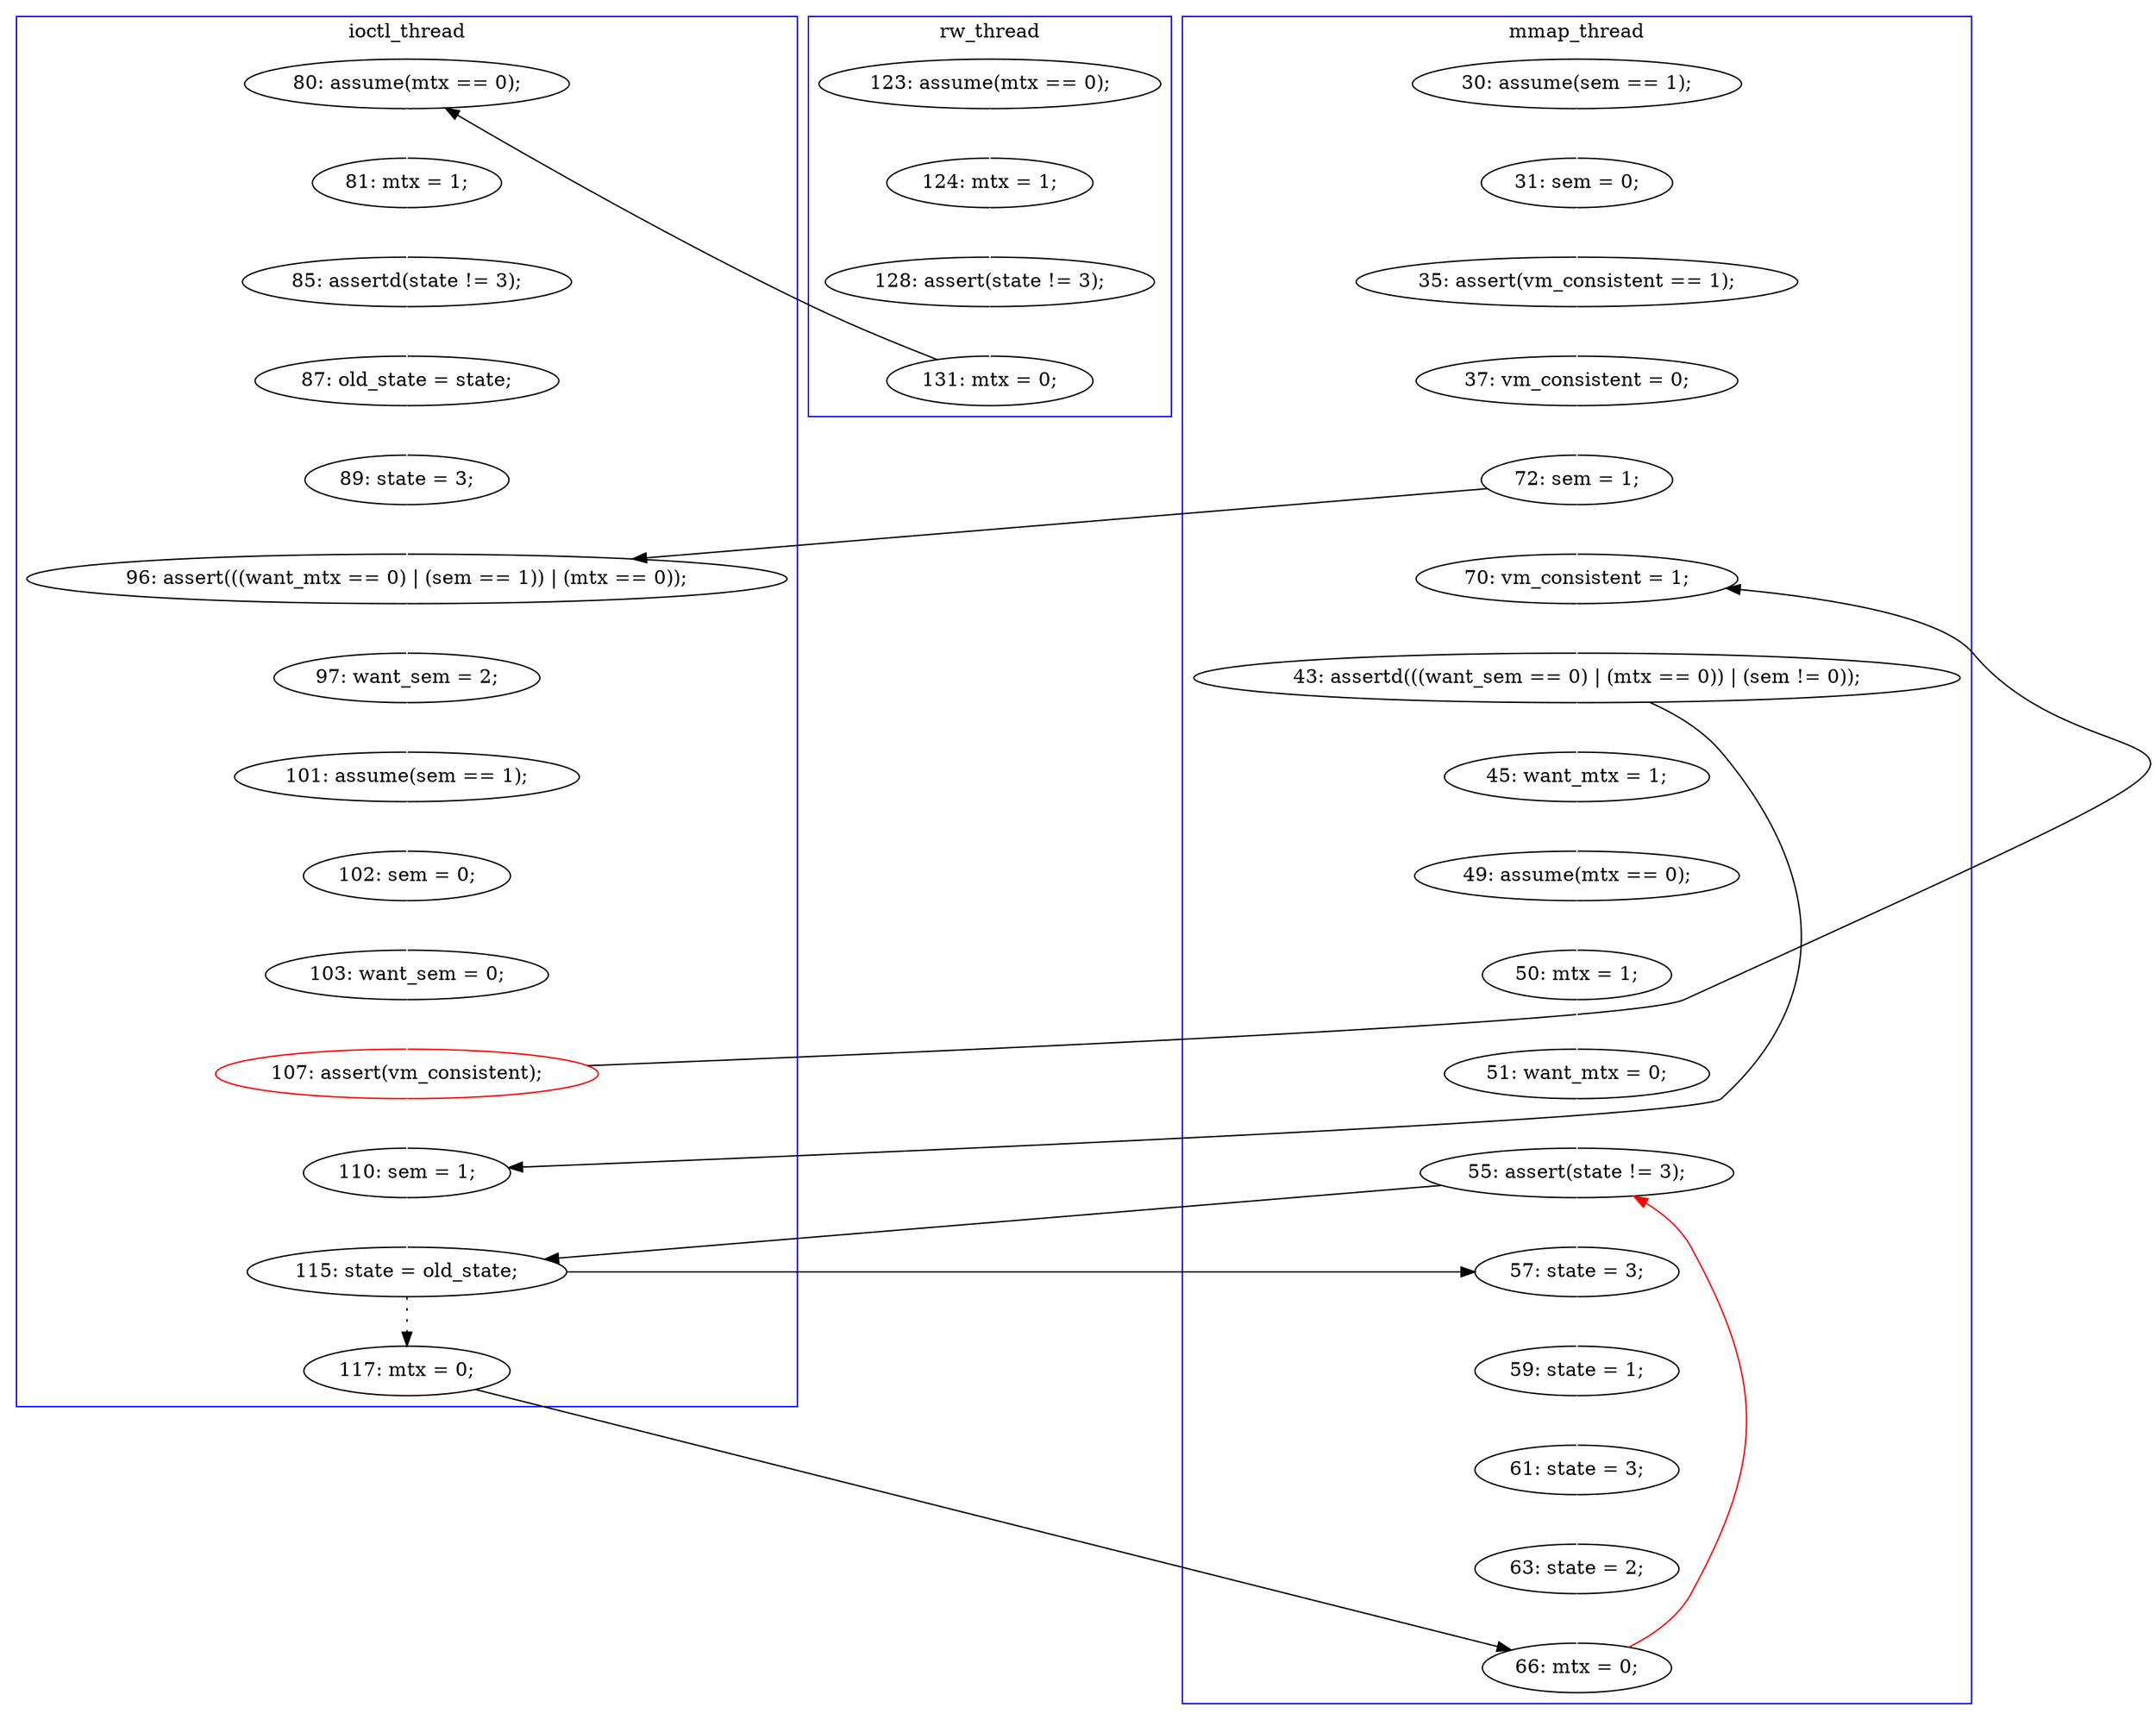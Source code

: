 digraph Counterexample {
	43 -> 46 [color = white, style = solid]
	44 -> 46 [color = black, style = solid, constraint = false]
	28 -> 30 [color = white, style = solid]
	41 -> 43 [color = white, style = solid]
	19 -> 20 [color = white, style = solid]
	26 -> 28 [color = white, style = solid]
	35 -> 36 [color = black, style = solid, constraint = false]
	40 -> 41 [color = white, style = solid]
	44 -> 45 [color = black, style = dotted]
	35 -> 42 [color = white, style = solid]
	37 -> 42 [color = black, style = solid, constraint = false]
	23 -> 25 [color = white, style = solid]
	31 -> 32 [color = white, style = solid]
	25 -> 26 [color = white, style = solid]
	34 -> 35 [color = white, style = solid]
	18 -> 21 [color = white, style = solid]
	13 -> 14 [color = white, style = solid]
	37 -> 38 [color = white, style = solid]
	36 -> 37 [color = white, style = solid]
	38 -> 39 [color = white, style = solid]
	30 -> 31 [color = white, style = solid]
	46 -> 47 [color = white, style = solid]
	47 -> 49 [color = white, style = solid]
	14 -> 18 [color = white, style = solid]
	42 -> 44 [color = white, style = solid]
	16 -> 19 [color = white, style = solid]
	24 -> 30 [color = black, style = solid, constraint = false]
	50 -> 51 [color = white, style = solid]
	22 -> 23 [color = white, style = solid]
	51 -> 43 [color = red, style = solid, constraint = false]
	21 -> 24 [color = white, style = solid]
	15 -> 16 [color = white, style = solid]
	24 -> 36 [color = white, style = solid]
	32 -> 33 [color = white, style = solid]
	39 -> 40 [color = white, style = solid]
	20 -> 22 [color = black, style = solid, constraint = false]
	43 -> 44 [color = black, style = solid, constraint = false]
	45 -> 51 [color = black, style = solid, constraint = false]
	33 -> 34 [color = white, style = solid]
	49 -> 50 [color = white, style = solid]
	subgraph cluster3 {
		label = rw_thread
		color = blue
		16  [label = "124: mtx = 1;"]
		19  [label = "128: assert(state != 3);"]
		15  [label = "123: assume(mtx == 0);"]
		20  [label = "131: mtx = 0;"]
	}
	subgraph cluster1 {
		label = mmap_thread
		color = blue
		40  [label = "50: mtx = 1;"]
		46  [label = "57: state = 3;"]
		13  [label = "30: assume(sem == 1);"]
		37  [label = "43: assertd(((want_sem == 0) | (mtx == 0)) | (sem != 0));"]
		14  [label = "31: sem = 0;"]
		51  [label = "66: mtx = 0;"]
		38  [label = "45: want_mtx = 1;"]
		49  [label = "61: state = 3;"]
		47  [label = "59: state = 1;"]
		41  [label = "51: want_mtx = 0;"]
		36  [label = "70: vm_consistent = 1;"]
		39  [label = "49: assume(mtx == 0);"]
		24  [label = "72: sem = 1;"]
		50  [label = "63: state = 2;"]
		43  [label = "55: assert(state != 3);"]
		21  [label = "37: vm_consistent = 0;"]
		18  [label = "35: assert(vm_consistent == 1);"]
	}
	subgraph cluster2 {
		label = ioctl_thread
		color = blue
		35  [label = "107: assert(vm_consistent);", color = red]
		34  [label = "103: want_sem = 0;"]
		30  [label = "96: assert(((want_mtx == 0) | (sem == 1)) | (mtx == 0));"]
		25  [label = "85: assertd(state != 3);"]
		44  [label = "115: state = old_state;"]
		26  [label = "87: old_state = state;"]
		45  [label = "117: mtx = 0;"]
		31  [label = "97: want_sem = 2;"]
		32  [label = "101: assume(sem == 1);"]
		33  [label = "102: sem = 0;"]
		42  [label = "110: sem = 1;"]
		28  [label = "89: state = 3;"]
		22  [label = "80: assume(mtx == 0);"]
		23  [label = "81: mtx = 1;"]
	}
}